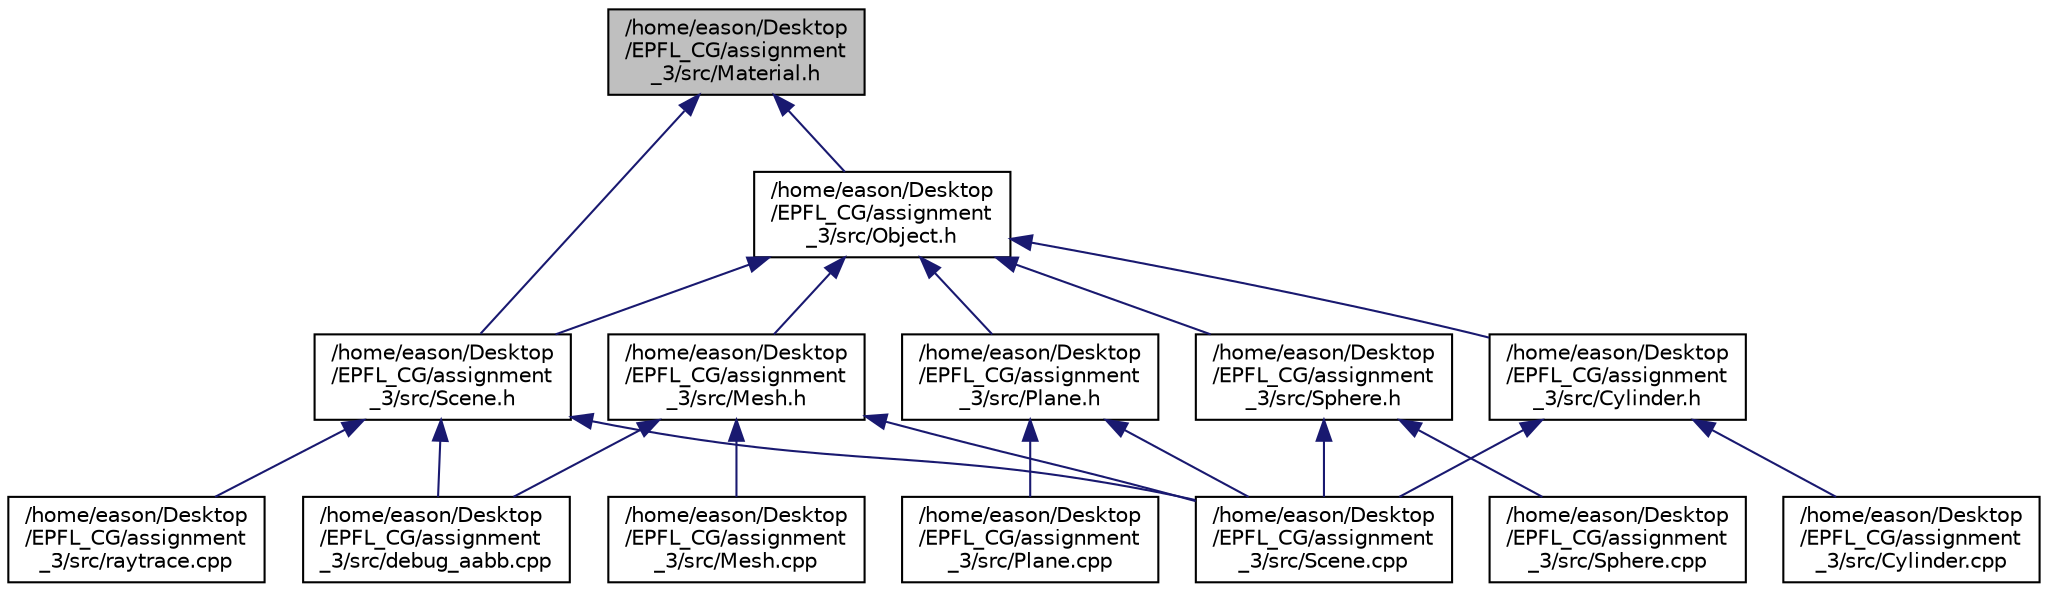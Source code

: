 digraph "/home/eason/Desktop/EPFL_CG/assignment_3/src/Material.h"
{
  edge [fontname="Helvetica",fontsize="10",labelfontname="Helvetica",labelfontsize="10"];
  node [fontname="Helvetica",fontsize="10",shape=record];
  Node1 [label="/home/eason/Desktop\l/EPFL_CG/assignment\l_3/src/Material.h",height=0.2,width=0.4,color="black", fillcolor="grey75", style="filled", fontcolor="black"];
  Node1 -> Node2 [dir="back",color="midnightblue",fontsize="10",style="solid"];
  Node2 [label="/home/eason/Desktop\l/EPFL_CG/assignment\l_3/src/Object.h",height=0.2,width=0.4,color="black", fillcolor="white", style="filled",URL="$Object_8h.html"];
  Node2 -> Node3 [dir="back",color="midnightblue",fontsize="10",style="solid"];
  Node3 [label="/home/eason/Desktop\l/EPFL_CG/assignment\l_3/src/Cylinder.h",height=0.2,width=0.4,color="black", fillcolor="white", style="filled",URL="$Cylinder_8h.html"];
  Node3 -> Node4 [dir="back",color="midnightblue",fontsize="10",style="solid"];
  Node4 [label="/home/eason/Desktop\l/EPFL_CG/assignment\l_3/src/Cylinder.cpp",height=0.2,width=0.4,color="black", fillcolor="white", style="filled",URL="$Cylinder_8cpp.html"];
  Node3 -> Node5 [dir="back",color="midnightblue",fontsize="10",style="solid"];
  Node5 [label="/home/eason/Desktop\l/EPFL_CG/assignment\l_3/src/Scene.cpp",height=0.2,width=0.4,color="black", fillcolor="white", style="filled",URL="$Scene_8cpp.html"];
  Node2 -> Node6 [dir="back",color="midnightblue",fontsize="10",style="solid"];
  Node6 [label="/home/eason/Desktop\l/EPFL_CG/assignment\l_3/src/Scene.h",height=0.2,width=0.4,color="black", fillcolor="white", style="filled",URL="$Scene_8h.html"];
  Node6 -> Node7 [dir="back",color="midnightblue",fontsize="10",style="solid"];
  Node7 [label="/home/eason/Desktop\l/EPFL_CG/assignment\l_3/src/debug_aabb.cpp",height=0.2,width=0.4,color="black", fillcolor="white", style="filled",URL="$debug__aabb_8cpp.html"];
  Node6 -> Node8 [dir="back",color="midnightblue",fontsize="10",style="solid"];
  Node8 [label="/home/eason/Desktop\l/EPFL_CG/assignment\l_3/src/raytrace.cpp",height=0.2,width=0.4,color="black", fillcolor="white", style="filled",URL="$raytrace_8cpp.html"];
  Node6 -> Node5 [dir="back",color="midnightblue",fontsize="10",style="solid"];
  Node2 -> Node9 [dir="back",color="midnightblue",fontsize="10",style="solid"];
  Node9 [label="/home/eason/Desktop\l/EPFL_CG/assignment\l_3/src/Mesh.h",height=0.2,width=0.4,color="black", fillcolor="white", style="filled",URL="$Mesh_8h.html"];
  Node9 -> Node7 [dir="back",color="midnightblue",fontsize="10",style="solid"];
  Node9 -> Node10 [dir="back",color="midnightblue",fontsize="10",style="solid"];
  Node10 [label="/home/eason/Desktop\l/EPFL_CG/assignment\l_3/src/Mesh.cpp",height=0.2,width=0.4,color="black", fillcolor="white", style="filled",URL="$Mesh_8cpp.html"];
  Node9 -> Node5 [dir="back",color="midnightblue",fontsize="10",style="solid"];
  Node2 -> Node11 [dir="back",color="midnightblue",fontsize="10",style="solid"];
  Node11 [label="/home/eason/Desktop\l/EPFL_CG/assignment\l_3/src/Plane.h",height=0.2,width=0.4,color="black", fillcolor="white", style="filled",URL="$Plane_8h.html"];
  Node11 -> Node12 [dir="back",color="midnightblue",fontsize="10",style="solid"];
  Node12 [label="/home/eason/Desktop\l/EPFL_CG/assignment\l_3/src/Plane.cpp",height=0.2,width=0.4,color="black", fillcolor="white", style="filled",URL="$Plane_8cpp.html"];
  Node11 -> Node5 [dir="back",color="midnightblue",fontsize="10",style="solid"];
  Node2 -> Node13 [dir="back",color="midnightblue",fontsize="10",style="solid"];
  Node13 [label="/home/eason/Desktop\l/EPFL_CG/assignment\l_3/src/Sphere.h",height=0.2,width=0.4,color="black", fillcolor="white", style="filled",URL="$Sphere_8h.html"];
  Node13 -> Node5 [dir="back",color="midnightblue",fontsize="10",style="solid"];
  Node13 -> Node14 [dir="back",color="midnightblue",fontsize="10",style="solid"];
  Node14 [label="/home/eason/Desktop\l/EPFL_CG/assignment\l_3/src/Sphere.cpp",height=0.2,width=0.4,color="black", fillcolor="white", style="filled",URL="$Sphere_8cpp.html"];
  Node1 -> Node6 [dir="back",color="midnightblue",fontsize="10",style="solid"];
}

